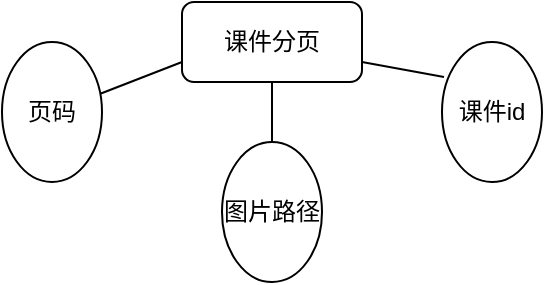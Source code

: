 <mxfile version="18.0.2" type="github">
  <diagram id="wwKvsSeiZdQgtGcbpDNy" name="第 1 页">
    <mxGraphModel dx="1422" dy="698" grid="1" gridSize="10" guides="1" tooltips="1" connect="1" arrows="1" fold="1" page="1" pageScale="1" pageWidth="827" pageHeight="1169" math="0" shadow="0">
      <root>
        <mxCell id="0" />
        <mxCell id="1" parent="0" />
        <mxCell id="ZdLB4hxc-VMSMGiIu3Mt-4" style="rounded=0;orthogonalLoop=1;jettySize=auto;html=1;exitX=0;exitY=0.75;exitDx=0;exitDy=0;endArrow=none;endFill=0;" parent="1" source="ZdLB4hxc-VMSMGiIu3Mt-1" target="ZdLB4hxc-VMSMGiIu3Mt-2" edge="1">
          <mxGeometry relative="1" as="geometry" />
        </mxCell>
        <mxCell id="ZdLB4hxc-VMSMGiIu3Mt-5" style="edgeStyle=none;rounded=0;orthogonalLoop=1;jettySize=auto;html=1;exitX=1;exitY=0.75;exitDx=0;exitDy=0;entryX=0.02;entryY=0.25;entryDx=0;entryDy=0;entryPerimeter=0;endArrow=none;endFill=0;" parent="1" source="ZdLB4hxc-VMSMGiIu3Mt-1" target="ZdLB4hxc-VMSMGiIu3Mt-3" edge="1">
          <mxGeometry relative="1" as="geometry" />
        </mxCell>
        <mxCell id="D_WmG7T2IZ3jSSJ3vhzG-2" style="edgeStyle=orthogonalEdgeStyle;rounded=0;orthogonalLoop=1;jettySize=auto;html=1;exitX=0.5;exitY=1;exitDx=0;exitDy=0;entryX=0.5;entryY=0;entryDx=0;entryDy=0;endArrow=none;endFill=0;" edge="1" parent="1" source="ZdLB4hxc-VMSMGiIu3Mt-1" target="D_WmG7T2IZ3jSSJ3vhzG-1">
          <mxGeometry relative="1" as="geometry" />
        </mxCell>
        <mxCell id="ZdLB4hxc-VMSMGiIu3Mt-1" value="课件分页" style="rounded=1;whiteSpace=wrap;html=1;" parent="1" vertex="1">
          <mxGeometry x="160" y="90" width="90" height="40" as="geometry" />
        </mxCell>
        <mxCell id="ZdLB4hxc-VMSMGiIu3Mt-2" value="页码" style="ellipse;whiteSpace=wrap;html=1;" parent="1" vertex="1">
          <mxGeometry x="70" y="110" width="50" height="70" as="geometry" />
        </mxCell>
        <mxCell id="ZdLB4hxc-VMSMGiIu3Mt-3" value="课件id" style="ellipse;whiteSpace=wrap;html=1;" parent="1" vertex="1">
          <mxGeometry x="290" y="110" width="50" height="70" as="geometry" />
        </mxCell>
        <mxCell id="D_WmG7T2IZ3jSSJ3vhzG-1" value="图片路径" style="ellipse;whiteSpace=wrap;html=1;" vertex="1" parent="1">
          <mxGeometry x="180" y="160" width="50" height="70" as="geometry" />
        </mxCell>
      </root>
    </mxGraphModel>
  </diagram>
</mxfile>
